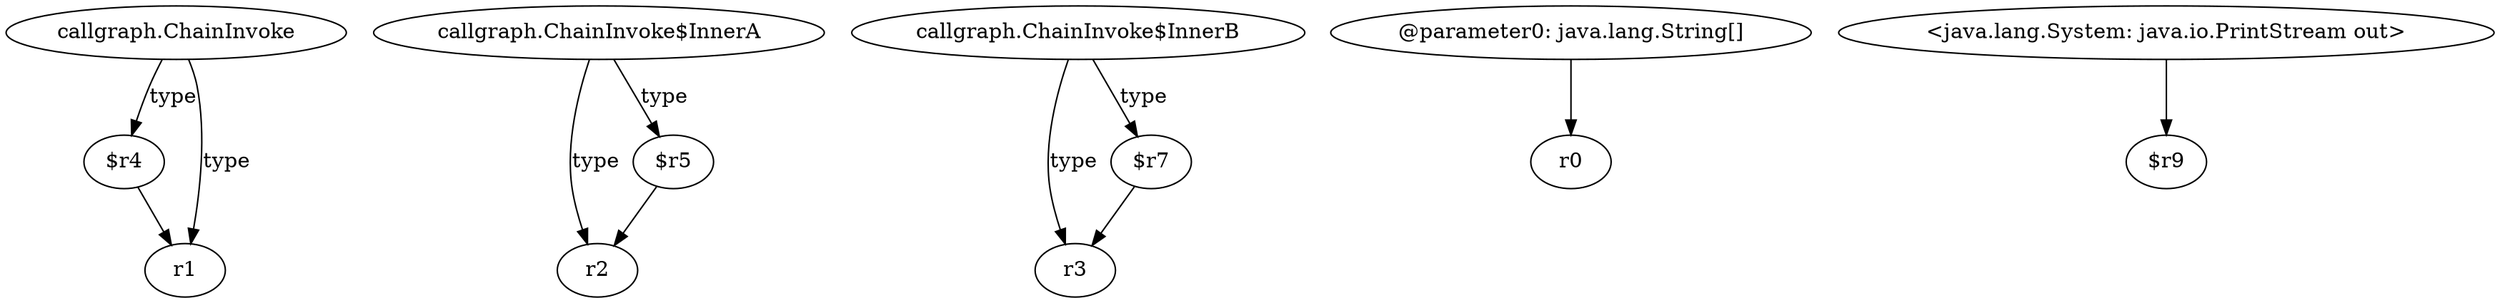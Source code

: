 digraph g {
0[label="callgraph.ChainInvoke"]
1[label="$r4"]
0->1[label="type"]
2[label="callgraph.ChainInvoke$InnerA"]
3[label="r2"]
2->3[label="type"]
4[label="callgraph.ChainInvoke$InnerB"]
5[label="r3"]
4->5[label="type"]
6[label="$r7"]
6->5[label=""]
7[label="$r5"]
7->3[label=""]
2->7[label="type"]
8[label="r1"]
1->8[label=""]
4->6[label="type"]
9[label="@parameter0: java.lang.String[]"]
10[label="r0"]
9->10[label=""]
11[label="<java.lang.System: java.io.PrintStream out>"]
12[label="$r9"]
11->12[label=""]
0->8[label="type"]
}